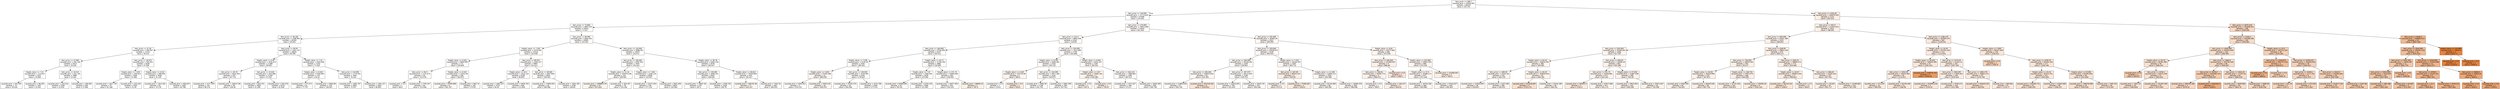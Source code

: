 digraph Tree {
node [shape=box, style="filled", color="black", fontname="helvetica"] ;
edge [fontname="helvetica"] ;
0 [label="item_price <= 489.7\nsquared_error = 42050.902\nsamples = 69219\nvalue = 135.701", fillcolor="#fffdfb"] ;
1 [label="item_price <= 149.905\nsquared_error = 11774.824\nsamples = 67096\nvalue = 110.492", fillcolor="#fffdfc"] ;
0 -> 1 [labeldistance=2.5, labelangle=45, headlabel="True"] ;
2 [label="item_price <= 73.885\nsquared_error = 3855.333\nsamples = 55041\nvalue = 77.321", fillcolor="#fffefd"] ;
1 -> 2 ;
3 [label="item_price <= 38.185\nsquared_error = 1298.965\nsamples = 34350\nvalue = 49.545", fillcolor="#fffefe"] ;
2 -> 3 ;
4 [label="item_price <= 22.36\nsquared_error = 450.907\nsamples = 15721\nvalue = 30.525", fillcolor="#ffffff"] ;
3 -> 4 ;
5 [label="item_price <= 14.985\nsquared_error = 181.166\nsamples = 6513\nvalue = 20.526", fillcolor="#ffffff"] ;
4 -> 5 ;
6 [label="freight_value <= 7.23\nsquared_error = 113.913\nsamples = 2527\nvalue = 15.849", fillcolor="#ffffff"] ;
5 -> 6 ;
7 [label="squared_error = 532.455\nsamples = 70\nvalue = 30.034", fillcolor="#ffffff"] ;
6 -> 7 ;
8 [label="squared_error = 96.093\nsamples = 2457\nvalue = 15.445", fillcolor="#ffffff"] ;
6 -> 8 ;
9 [label="item_price <= 20.015\nsquared_error = 201.145\nsamples = 3986\nvalue = 23.491", fillcolor="#ffffff"] ;
5 -> 9 ;
10 [label="squared_error = 153.016\nsamples = 3296\nvalue = 22.616", fillcolor="#ffffff"] ;
9 -> 10 ;
11 [label="squared_error = 409.962\nsamples = 690\nvalue = 27.666", fillcolor="#ffffff"] ;
9 -> 11 ;
12 [label="item_price <= 28.975\nsquared_error = 520.941\nsamples = 9208\nvalue = 37.599", fillcolor="#fffffe"] ;
4 -> 12 ;
13 [label="freight_value <= 7.035\nsquared_error = 359.914\nsamples = 3560\nvalue = 31.966", fillcolor="#ffffff"] ;
12 -> 13 ;
14 [label="squared_error = 1617.742\nsamples = 57\nvalue = 61.188", fillcolor="#fffefe"] ;
13 -> 14 ;
15 [label="squared_error = 325.326\nsamples = 3503\nvalue = 31.49", fillcolor="#ffffff"] ;
13 -> 15 ;
16 [label="freight_value <= 5.015\nsquared_error = 589.835\nsamples = 5648\nvalue = 41.149", fillcolor="#fffffe"] ;
12 -> 16 ;
17 [label="squared_error = 1612.581\nsamples = 61\nvalue = 74.176", fillcolor="#fffefd"] ;
16 -> 17 ;
18 [label="squared_error = 566.629\nsamples = 5587\nvalue = 40.788", fillcolor="#fffffe"] ;
16 -> 18 ;
19 [label="item_price <= 58.05\nsquared_error = 1451.747\nsamples = 18629\nvalue = 65.595", fillcolor="#fffefe"] ;
3 -> 19 ;
20 [label="freight_value <= 6.46\nsquared_error = 1016.472\nsamples = 11386\nvalue = 58.005", fillcolor="#fffefe"] ;
19 -> 20 ;
21 [label="item_price <= 49.75\nsquared_error = 9010.054\nsamples = 203\nvalue = 107.721", fillcolor="#fffdfc"] ;
20 -> 21 ;
22 [label="squared_error = 2177.059\nsamples = 107\nvalue = 89.276", fillcolor="#fffefd"] ;
21 -> 22 ;
23 [label="squared_error = 15824.138\nsamples = 96\nvalue = 128.28", fillcolor="#fffdfc"] ;
21 -> 23 ;
24 [label="item_price <= 47.825\nsquared_error = 825.686\nsamples = 11183\nvalue = 57.103", fillcolor="#fffefe"] ;
20 -> 24 ;
25 [label="squared_error = 626.331\nsamples = 4904\nvalue = 51.296", fillcolor="#fffefe"] ;
24 -> 25 ;
26 [label="squared_error = 934.478\nsamples = 6279\nvalue = 61.638", fillcolor="#fffefe"] ;
24 -> 26 ;
27 [label="freight_value <= 7.33\nsquared_error = 1903.056\nsamples = 7243\nvalue = 77.528", fillcolor="#fffefd"] ;
19 -> 27 ;
28 [label="freight_value <= 0.045\nsquared_error = 5328.993\nsamples = 179\nvalue = 116.42", fillcolor="#fffdfc"] ;
27 -> 28 ;
29 [label="squared_error = 477.673\nsamples = 61\nvalue = 77.757", fillcolor="#fffefd"] ;
28 -> 29 ;
30 [label="squared_error = 6664.68\nsamples = 118\nvalue = 136.407", fillcolor="#fffdfb"] ;
28 -> 30 ;
31 [label="item_price <= 64.995\nsquared_error = 1776.942\nsamples = 7064\nvalue = 76.542", fillcolor="#fffefd"] ;
27 -> 31 ;
32 [label="squared_error = 1683.767\nsamples = 3663\nvalue = 72.537", fillcolor="#fffefd"] ;
31 -> 32 ;
33 [label="squared_error = 1841.417\nsamples = 3401\nvalue = 80.855", fillcolor="#fffefd"] ;
31 -> 33 ;
34 [label="item_price <= 99.995\nsquared_error = 4692.052\nsamples = 20691\nvalue = 123.434", fillcolor="#fffdfc"] ;
2 -> 34 ;
35 [label="freight_value <= 7.305\nsquared_error = 2479.044\nsamples = 10154\nvalue = 102.538", fillcolor="#fffdfc"] ;
34 -> 35 ;
36 [label="freight_value <= 0.025\nsquared_error = 9944.095\nsamples = 171\nvalue = 156.656", fillcolor="#fefcfb"] ;
35 -> 36 ;
37 [label="item_price <= 94.9\nsquared_error = 2731.672\nsamples = 65\nvalue = 113.578", fillcolor="#fffdfc"] ;
36 -> 37 ;
38 [label="squared_error = 0.0\nsamples = 1\nvalue = 89.9", fillcolor="#fffefd"] ;
37 -> 38 ;
39 [label="squared_error = 2765.457\nsamples = 64\nvalue = 113.948", fillcolor="#fffdfc"] ;
37 -> 39 ;
40 [label="freight_value <= 0.545\nsquared_error = 12531.09\nsamples = 106\nvalue = 183.072", fillcolor="#fefcfa"] ;
36 -> 40 ;
41 [label="squared_error = 34390.889\nsamples = 6\nvalue = 341.767", fillcolor="#fef9f5"] ;
40 -> 41 ;
42 [label="squared_error = 9617.8\nsamples = 100\nvalue = 173.55", fillcolor="#fefcfa"] ;
40 -> 42 ;
43 [label="item_price <= 89.935\nsquared_error = 2300.147\nsamples = 9983\nvalue = 101.611", fillcolor="#fffdfc"] ;
35 -> 43 ;
44 [label="freight_value <= 24.0\nsquared_error = 2422.125\nsamples = 6158\nvalue = 96.833", fillcolor="#fffdfd"] ;
43 -> 44 ;
45 [label="squared_error = 1662.547\nsamples = 5312\nvalue = 94.44", fillcolor="#fffefd"] ;
44 -> 45 ;
46 [label="squared_error = 6929.763\nsamples = 846\nvalue = 111.858", fillcolor="#fffdfc"] ;
44 -> 46 ;
47 [label="item_price <= 89.985\nsquared_error = 2007.848\nsamples = 3825\nvalue = 109.303", fillcolor="#fffdfc"] ;
43 -> 47 ;
48 [label="squared_error = 13905.832\nsamples = 26\nvalue = 169.568", fillcolor="#fefcfa"] ;
47 -> 48 ;
49 [label="squared_error = 1901.393\nsamples = 3799\nvalue = 108.89", fillcolor="#fffdfc"] ;
47 -> 49 ;
50 [label="item_price <= 129.995\nsquared_error = 5998.351\nsamples = 10537\nvalue = 143.571", fillcolor="#fffdfb"] ;
34 -> 50 ;
51 [label="item_price <= 100.065\nsquared_error = 5597.822\nsamples = 7059\nvalue = 135.024", fillcolor="#fffdfb"] ;
50 -> 51 ;
52 [label="freight_value <= 11.16\nsquared_error = 102674.248\nsamples = 101\nvalue = 209.901", fillcolor="#fefbf9"] ;
51 -> 52 ;
53 [label="squared_error = 299886.578\nsamples = 23\nvalue = 547.826", fillcolor="#fdf5ef"] ;
52 -> 53 ;
54 [label="squared_error = 920.447\nsamples = 78\nvalue = 110.256", fillcolor="#fffdfc"] ;
52 -> 54 ;
55 [label="freight_value <= 7.645\nsquared_error = 4106.129\nsamples = 6958\nvalue = 133.937", fillcolor="#fffdfc"] ;
51 -> 55 ;
56 [label="squared_error = 15272.454\nsamples = 138\nvalue = 177.116", fillcolor="#fefcfa"] ;
55 -> 56 ;
57 [label="squared_error = 3841.694\nsamples = 6820\nvalue = 133.064", fillcolor="#fffdfc"] ;
55 -> 57 ;
58 [label="freight_value <= 38.78\nsquared_error = 6362.138\nsamples = 3478\nvalue = 160.917", fillcolor="#fefcfb"] ;
50 -> 58 ;
59 [label="item_price <= 130.085\nsquared_error = 4490.241\nsamples = 3053\nvalue = 158.035", fillcolor="#fefcfb"] ;
58 -> 59 ;
60 [label="squared_error = 19847.36\nsamples = 125\nvalue = 187.2", fillcolor="#fefcfa"] ;
59 -> 60 ;
61 [label="squared_error = 3796.763\nsamples = 2928\nvalue = 156.79", fillcolor="#fefcfb"] ;
59 -> 61 ;
62 [label="freight_value <= 38.815\nsquared_error = 19320.804\nsamples = 425\nvalue = 181.617", fillcolor="#fefcfa"] ;
58 -> 62 ;
63 [label="squared_error = 166791.96\nsamples = 17\nvalue = 543.147", fillcolor="#fdf5ef"] ;
62 -> 63 ;
64 [label="squared_error = 7503.26\nsamples = 408\nvalue = 166.553", fillcolor="#fefcfb"] ;
62 -> 64 ;
65 [label="item_price <= 279.995\nsquared_error = 19972.608\nsamples = 12055\nvalue = 261.943", fillcolor="#fefaf8"] ;
1 -> 65 ;
66 [label="item_price <= 212.2\nsquared_error = 9803.238\nsamples = 9142\nvalue = 220.95", fillcolor="#fefbf9"] ;
65 -> 66 ;
67 [label="item_price <= 169.995\nsquared_error = 9726.058\nsamples = 6437\nvalue = 203.411", fillcolor="#fefbf9"] ;
66 -> 67 ;
68 [label="freight_value <= 7.595\nsquared_error = 5720.35\nsamples = 2555\nvalue = 180.355", fillcolor="#fefcfa"] ;
67 -> 68 ;
69 [label="freight_value <= 3.655\nsquared_error = 37425.568\nsamples = 21\nvalue = 386.939", fillcolor="#fef8f4"] ;
68 -> 69 ;
70 [label="squared_error = 5304.813\nsamples = 5\nvalue = 219.132", fillcolor="#fefbf9"] ;
69 -> 70 ;
71 [label="squared_error = 35913.63\nsamples = 16\nvalue = 439.379", fillcolor="#fdf7f3"] ;
69 -> 71 ;
72 [label="item_price <= 149.945\nsquared_error = 5100.991\nsamples = 2534\nvalue = 178.643", fillcolor="#fefcfa"] ;
68 -> 72 ;
73 [label="squared_error = 25202.575\nsamples = 34\nvalue = 264.596", fillcolor="#fefaf8"] ;
72 -> 73 ;
74 [label="squared_error = 4725.768\nsamples = 2500\nvalue = 177.474", fillcolor="#fefcfa"] ;
72 -> 74 ;
75 [label="freight_value <= 43.71\nsquared_error = 11782.342\nsamples = 3882\nvalue = 218.585", fillcolor="#fefbf9"] ;
67 -> 75 ;
76 [label="freight_value <= 7.67\nsquared_error = 7584.502\nsamples = 3428\nvalue = 213.564", fillcolor="#fefbf9"] ;
75 -> 76 ;
77 [label="squared_error = 60369.861\nsamples = 42\nvalue = 347.61", fillcolor="#fef9f5"] ;
76 -> 77 ;
78 [label="squared_error = 6704.105\nsamples = 3386\nvalue = 211.901", fillcolor="#fefbf9"] ;
76 -> 78 ;
79 [label="freight_value <= 271.75\nsquared_error = 41850.692\nsamples = 454\nvalue = 256.502", fillcolor="#fefaf8"] ;
75 -> 79 ;
80 [label="squared_error = 40477.854\nsamples = 452\nvalue = 254.153", fillcolor="#fefbf8"] ;
79 -> 80 ;
81 [label="squared_error = 68906.25\nsamples = 2\nvalue = 787.5", fillcolor="#fcf1e8"] ;
79 -> 81 ;
82 [label="item_price <= 240.995\nsquared_error = 7512.696\nsamples = 2705\nvalue = 262.689", fillcolor="#fefaf8"] ;
66 -> 82 ;
83 [label="freight_value <= 6.545\nsquared_error = 6284.361\nsamples = 1418\nvalue = 245.133", fillcolor="#fefbf8"] ;
82 -> 83 ;
84 [label="freight_value <= 2.345\nsquared_error = 122710.09\nsamples = 2\nvalue = 569.3", fillcolor="#fdf5ef"] ;
83 -> 84 ;
85 [label="squared_error = 0.0\nsamples = 1\nvalue = 219.0", fillcolor="#fefbf9"] ;
84 -> 85 ;
86 [label="squared_error = 0.0\nsamples = 1\nvalue = 919.6", fillcolor="#fceee4"] ;
84 -> 86 ;
87 [label="item_price <= 234.995\nsquared_error = 5971.284\nsamples = 1416\nvalue = 244.675", fillcolor="#fefbf8"] ;
83 -> 87 ;
88 [label="squared_error = 5695.49\nsamples = 1148\nvalue = 241.702", fillcolor="#fefbf8"] ;
87 -> 88 ;
89 [label="squared_error = 6952.595\nsamples = 268\nvalue = 257.411", fillcolor="#fefaf8"] ;
87 -> 89 ;
90 [label="freight_value <= 6.645\nsquared_error = 8152.327\nsamples = 1287\nvalue = 282.032", fillcolor="#fefaf7"] ;
82 -> 90 ;
91 [label="freight_value <= 2.87\nsquared_error = 14062.402\nsamples = 2\nvalue = 616.385", fillcolor="#fdf4ed"] ;
90 -> 91 ;
92 [label="squared_error = 0.0\nsamples = 1\nvalue = 497.8", fillcolor="#fdf6f1"] ;
91 -> 92 ;
93 [label="squared_error = 0.0\nsamples = 1\nvalue = 734.97", fillcolor="#fcf2ea"] ;
91 -> 93 ;
94 [label="item_price <= 262.415\nsquared_error = 7968.862\nsamples = 1285\nvalue = 281.512", fillcolor="#fefaf7"] ;
90 -> 94 ;
95 [label="squared_error = 7471.627\nsamples = 789\nvalue = 272.57", fillcolor="#fefaf7"] ;
94 -> 95 ;
96 [label="squared_error = 8430.308\nsamples = 496\nvalue = 295.736", fillcolor="#fefaf7"] ;
94 -> 96 ;
97 [label="item_price <= 397.895\nsquared_error = 30063.29\nsamples = 2913\nvalue = 390.592", fillcolor="#fef8f4"] ;
65 -> 97 ;
98 [label="item_price <= 329.995\nsquared_error = 25538.673\nsamples = 2229\nvalue = 364.525", fillcolor="#fef8f5"] ;
97 -> 98 ;
99 [label="item_price <= 284.995\nsquared_error = 25329.281\nsamples = 1209\nvalue = 339.901", fillcolor="#fef9f5"] ;
98 -> 99 ;
100 [label="item_price <= 284.945\nsquared_error = 149423.814\nsamples = 63\nvalue = 422.293", fillcolor="#fdf7f3"] ;
99 -> 100 ;
101 [label="squared_error = 21806.638\nsamples = 57\nvalue = 326.749", fillcolor="#fef9f6"] ;
100 -> 101 ;
102 [label="squared_error = 451218.334\nsamples = 6\nvalue = 1329.953", fillcolor="#fae6d8"] ;
100 -> 102 ;
103 [label="item_price <= 307.975\nsquared_error = 18113.635\nsamples = 1146\nvalue = 335.372", fillcolor="#fef9f6"] ;
99 -> 103 ;
104 [label="squared_error = 12610.054\nsamples = 709\nvalue = 322.443", fillcolor="#fef9f6"] ;
103 -> 104 ;
105 [label="squared_error = 26331.59\nsamples = 437\nvalue = 356.348", fillcolor="#fef9f5"] ;
103 -> 105 ;
106 [label="freight_value <= 7.425\nsquared_error = 24216.333\nsamples = 1020\nvalue = 393.712", fillcolor="#fef8f4"] ;
98 -> 106 ;
107 [label="item_price <= 337.95\nsquared_error = 80533.107\nsamples = 4\nvalue = 932.95", fillcolor="#fbeee4"] ;
106 -> 107 ;
108 [label="squared_error = 0.0\nsamples = 1\nvalue = 671.8", fillcolor="#fcf3ec"] ;
107 -> 108 ;
109 [label="squared_error = 77066.667\nsamples = 3\nvalue = 1020.0", fillcolor="#fbece1"] ;
107 -> 109 ;
110 [label="freight_value <= 11.395\nsquared_error = 22845.311\nsamples = 1016\nvalue = 391.589", fillcolor="#fef8f4"] ;
106 -> 110 ;
111 [label="squared_error = 82742.883\nsamples = 68\nvalue = 440.283", fillcolor="#fdf7f2"] ;
110 -> 111 ;
112 [label="squared_error = 18366.578\nsamples = 948\nvalue = 388.096", fillcolor="#fef8f4"] ;
110 -> 112 ;
113 [label="freight_value <= 8.83\nsquared_error = 35377.663\nsamples = 684\nvalue = 475.539", fillcolor="#fdf6f1"] ;
97 -> 113 ;
114 [label="item_price <= 445.945\nsquared_error = 122385.007\nsamples = 4\nvalue = 868.48", fillcolor="#fcefe6"] ;
113 -> 114 ;
115 [label="item_price <= 406.81\nsquared_error = 44283.774\nsamples = 3\nvalue = 696.073", fillcolor="#fcf2eb"] ;
114 -> 115 ;
116 [label="squared_error = 0.0\nsamples = 1\nvalue = 399.0", fillcolor="#fef8f4"] ;
115 -> 116 ;
117 [label="squared_error = 236.237\nsamples = 2\nvalue = 844.61", fillcolor="#fcefe7"] ;
115 -> 117 ;
118 [label="squared_error = 0.0\nsamples = 1\nvalue = 1385.7", fillcolor="#fae5d7"] ;
114 -> 118 ;
119 [label="freight_value <= 225.985\nsquared_error = 33952.263\nsamples = 680\nvalue = 473.228", fillcolor="#fdf6f2"] ;
113 -> 119 ;
120 [label="freight_value <= 27.6\nsquared_error = 32589.173\nsamples = 677\nvalue = 471.248", fillcolor="#fdf6f2"] ;
119 -> 120 ;
121 [label="squared_error = 10733.186\nsamples = 368\nvalue = 450.966", fillcolor="#fdf7f2"] ;
120 -> 121 ;
122 [label="squared_error = 57544.927\nsamples = 309\nvalue = 495.403", fillcolor="#fdf6f1"] ;
120 -> 122 ;
123 [label="squared_error = 141066.667\nsamples = 3\nvalue = 920.0", fillcolor="#fceee4"] ;
119 -> 123 ;
124 [label="item_price <= 1433.45\nsquared_error = 344070.525\nsamples = 2123\nvalue = 932.414", fillcolor="#fbeee4"] ;
0 -> 124 [labeldistance=2.5, labelangle=-45, headlabel="False"] ;
125 [label="item_price <= 952.5\nsquared_error = 114413.615\nsamples = 1915\nvalue = 798.045", fillcolor="#fcf0e8"] ;
124 -> 125 ;
126 [label="item_price <= 699.995\nsquared_error = 43441.389\nsamples = 1523\nvalue = 689.822", fillcolor="#fcf2eb"] ;
125 -> 126 ;
127 [label="item_price <= 550.995\nsquared_error = 30169.363\nsamples = 1048\nvalue = 617.597", fillcolor="#fdf4ed"] ;
126 -> 127 ;
128 [label="freight_value <= 64.45\nsquared_error = 40919.258\nsamples = 386\nvalue = 556.081", fillcolor="#fdf5ef"] ;
127 -> 128 ;
129 [label="item_price <= 498.95\nsquared_error = 20141.83\nsamples = 333\nvalue = 540.136", fillcolor="#fdf5f0"] ;
128 -> 129 ;
130 [label="squared_error = 119424.867\nsamples = 48\nvalue = 618.647", fillcolor="#fdf4ed"] ;
129 -> 130 ;
131 [label="squared_error = 2207.485\nsamples = 285\nvalue = 526.913", fillcolor="#fdf5f0"] ;
129 -> 131 ;
132 [label="freight_value <= 65.29\nsquared_error = 159830.044\nsamples = 53\nvalue = 656.265", fillcolor="#fdf3ec"] ;
128 -> 132 ;
133 [label="squared_error = 614236.897\nsamples = 4\nvalue = 1722.175", fillcolor="#f8dfcd"] ;
132 -> 133 ;
134 [label="squared_error = 22416.189\nsamples = 49\nvalue = 569.252", fillcolor="#fdf5ef"] ;
132 -> 134 ;
135 [label="item_price <= 658.95\nsquared_error = 20408.18\nsamples = 662\nvalue = 653.466", fillcolor="#fdf3ec"] ;
127 -> 135 ;
136 [label="item_price <= 551.75\nsquared_error = 22448.881\nsamples = 473\nvalue = 633.163", fillcolor="#fdf3ed"] ;
135 -> 136 ;
137 [label="squared_error = 303601.0\nsamples = 2\nvalue = 1102.0", fillcolor="#fbebdf"] ;
136 -> 137 ;
138 [label="squared_error = 20317.696\nsamples = 471\nvalue = 631.172", fillcolor="#fdf3ed"] ;
136 -> 138 ;
139 [label="freight_value <= 57.955\nsquared_error = 11687.308\nsamples = 189\nvalue = 704.28", fillcolor="#fcf2eb"] ;
135 -> 139 ;
140 [label="squared_error = 5815.004\nsamples = 144\nvalue = 695.208", fillcolor="#fcf2eb"] ;
139 -> 140 ;
141 [label="squared_error = 29372.647\nsamples = 45\nvalue = 733.309", fillcolor="#fcf2ea"] ;
139 -> 141 ;
142 [label="item_price <= 848.95\nsquared_error = 35822.146\nsamples = 475\nvalue = 849.172", fillcolor="#fcefe6"] ;
126 -> 142 ;
143 [label="item_price <= 759.995\nsquared_error = 35825.592\nsamples = 301\nvalue = 810.27", fillcolor="#fcf0e8"] ;
142 -> 143 ;
144 [label="freight_value <= 36.58\nsquared_error = 30019.908\nsamples = 133\nvalue = 767.872", fillcolor="#fcf1e9"] ;
143 -> 144 ;
145 [label="squared_error = 6336.593\nsamples = 84\nvalue = 744.625", fillcolor="#fcf1ea"] ;
144 -> 145 ;
146 [label="squared_error = 68105.048\nsamples = 49\nvalue = 807.726", fillcolor="#fcf0e8"] ;
144 -> 146 ;
147 [label="freight_value <= 138.735\nsquared_error = 37872.074\nsamples = 168\nvalue = 843.835", fillcolor="#fcefe7"] ;
143 -> 147 ;
148 [label="squared_error = 32731.444\nsamples = 162\nvalue = 836.823", fillcolor="#fcf0e7"] ;
147 -> 148 ;
149 [label="squared_error = 139496.36\nsamples = 6\nvalue = 1033.163", fillcolor="#fbece1"] ;
147 -> 149 ;
150 [label="item_price <= 849.25\nsquared_error = 28669.473\nsamples = 174\nvalue = 916.468", fillcolor="#fceee4"] ;
142 -> 150 ;
151 [label="freight_value <= 20.07\nsquared_error = 189553.204\nsamples = 17\nvalue = 998.824", fillcolor="#fbede2"] ;
150 -> 151 ;
152 [label="squared_error = 461312.64\nsamples = 5\nvalue = 1358.4", fillcolor="#fae6d7"] ;
151 -> 152 ;
153 [label="squared_error = 0.0\nsamples = 12\nvalue = 849.0", fillcolor="#fcefe6"] ;
151 -> 153 ;
154 [label="item_price <= 866.83\nsquared_error = 10435.024\nsamples = 157\nvalue = 907.551", fillcolor="#fceee5"] ;
150 -> 154 ;
155 [label="squared_error = 29.645\nsamples = 33\nvalue = 855.717", fillcolor="#fcefe6"] ;
154 -> 155 ;
156 [label="squared_error = 12298.883\nsamples = 124\nvalue = 921.345", fillcolor="#fbeee4"] ;
154 -> 156 ;
157 [label="item_price <= 1180.475\nsquared_error = 167855.375\nsamples = 392\nvalue = 1218.516", fillcolor="#fae8dc"] ;
125 -> 157 ;
158 [label="freight_value <= 24.54\nsquared_error = 207201.203\nsamples = 214\nvalue = 1112.044", fillcolor="#fbeadf"] ;
157 -> 158 ;
159 [label="freight_value <= 24.455\nsquared_error = 748240.385\nsamples = 52\nvalue = 1282.224", fillcolor="#fae7da"] ;
158 -> 159 ;
160 [label="item_price <= 1052.95\nsquared_error = 49225.983\nsamples = 50\nvalue = 1115.911", fillcolor="#fbeadf"] ;
159 -> 160 ;
161 [label="squared_error = 574.025\nsamples = 19\nvalue = 999.939", fillcolor="#fbede2"] ;
160 -> 161 ;
162 [label="squared_error = 65749.448\nsamples = 31\nvalue = 1186.99", fillcolor="#fae9dc"] ;
160 -> 162 ;
163 [label="squared_error = 244579.703\nsamples = 2\nvalue = 5440.05", fillcolor="#ea995f"] ;
159 -> 163 ;
164 [label="item_price <= 1074.45\nsquared_error = 21254.12\nsamples = 162\nvalue = 1057.418", fillcolor="#fbebe0"] ;
158 -> 164 ;
165 [label="item_price <= 959.495\nsquared_error = 17009.443\nsamples = 109\nvalue = 1019.326", fillcolor="#fbece1"] ;
164 -> 165 ;
166 [label="squared_error = 204589.018\nsamples = 3\nvalue = 1278.33", fillcolor="#fae7da"] ;
165 -> 166 ;
167 [label="squared_error = 9748.274\nsamples = 106\nvalue = 1011.996", fillcolor="#fbece2"] ;
165 -> 167 ;
168 [label="item_price <= 1083.375\nsquared_error = 20862.473\nsamples = 53\nvalue = 1135.758", fillcolor="#fbeade"] ;
164 -> 168 ;
169 [label="squared_error = 291643.202\nsamples = 2\nvalue = 1619.94", fillcolor="#f9e1d0"] ;
168 -> 169 ;
170 [label="squared_error = 689.664\nsamples = 51\nvalue = 1116.77", fillcolor="#fbeadf"] ;
168 -> 170 ;
171 [label="freight_value <= 7.895\nsquared_error = 90537.449\nsamples = 178\nvalue = 1346.521", fillcolor="#fae6d8"] ;
157 -> 171 ;
172 [label="squared_error = 0.0\nsamples = 1\nvalue = 2361.9", fillcolor="#f6d3ba"] ;
171 -> 172 ;
173 [label="item_price <= 1336.25\nsquared_error = 85191.228\nsamples = 177\nvalue = 1340.785", fillcolor="#fae6d8"] ;
171 -> 173 ;
174 [label="freight_value <= 23.15\nsquared_error = 92323.701\nsamples = 121\nvalue = 1303.264", fillcolor="#fae7d9"] ;
173 -> 174 ;
175 [label="squared_error = 334282.711\nsamples = 22\nvalue = 1460.435", fillcolor="#f9e4d4"] ;
174 -> 175 ;
176 [label="squared_error = 31845.668\nsamples = 99\nvalue = 1268.337", fillcolor="#fae8da"] ;
174 -> 176 ;
177 [label="freight_value <= 30.585\nsquared_error = 60165.628\nsamples = 56\nvalue = 1421.856", fillcolor="#fae5d6"] ;
173 -> 177 ;
178 [label="squared_error = 185978.968\nsamples = 16\nvalue = 1550.528", fillcolor="#f9e2d2"] ;
177 -> 178 ;
179 [label="squared_error = 568.718\nsamples = 40\nvalue = 1370.387", fillcolor="#fae6d7"] ;
177 -> 179 ;
180 [label="item_price <= 2875.325\nsquared_error = 761838.301\nsamples = 208\nvalue = 2169.505", fillcolor="#f7d7c0"] ;
124 -> 180 ;
181 [label="item_price <= 2184.5\nsquared_error = 335368.286\nsamples = 184\nvalue = 1955.862", fillcolor="#f7dbc6"] ;
180 -> 181 ;
182 [label="item_price <= 1649.995\nsquared_error = 245554.649\nsamples = 146\nvalue = 1802.997", fillcolor="#f8ddca"] ;
181 -> 182 ;
183 [label="freight_value <= 20.75\nsquared_error = 80761.983\nsamples = 58\nvalue = 1586.244", fillcolor="#f9e2d1"] ;
182 -> 183 ;
184 [label="squared_error = 0.0\nsamples = 1\nvalue = 2874.0", fillcolor="#f4c9ab"] ;
183 -> 184 ;
185 [label="item_price <= 1576.1\nsquared_error = 52575.196\nsamples = 57\nvalue = 1563.652", fillcolor="#f9e2d1"] ;
183 -> 185 ;
186 [label="squared_error = 1957.33\nsamples = 33\nvalue = 1483.828", fillcolor="#f9e3d4"] ;
185 -> 186 ;
187 [label="squared_error = 101367.002\nsamples = 24\nvalue = 1673.409", fillcolor="#f9e0ce"] ;
185 -> 187 ;
188 [label="item_price <= 1684.0\nsquared_error = 302793.546\nsamples = 88\nvalue = 1945.857", fillcolor="#f8dbc6"] ;
182 -> 188 ;
189 [label="item_price <= 1676.0\nsquared_error = 3451891.472\nsamples = 6\nvalue = 2784.167", fillcolor="#f4cbad"] ;
188 -> 189 ;
190 [label="squared_error = 499199.188\nsamples = 4\nvalue = 2076.25", fillcolor="#f7d8c2"] ;
189 -> 190 ;
191 [label="squared_error = 6350400.0\nsamples = 2\nvalue = 4200.0", fillcolor="#efb184"] ;
189 -> 191 ;
192 [label="item_price <= 1942.29\nsquared_error = 17187.56\nsamples = 82\nvalue = 1884.518", fillcolor="#f8dcc8"] ;
188 -> 192 ;
193 [label="squared_error = 5609.696\nsamples = 54\nvalue = 1804.76", fillcolor="#f8ddca"] ;
192 -> 193 ;
194 [label="squared_error = 3588.06\nsamples = 28\nvalue = 2038.336", fillcolor="#f7d9c3"] ;
192 -> 194 ;
195 [label="freight_value <= 23.5\nsquared_error = 245714.162\nsamples = 38\nvalue = 2543.184", fillcolor="#f5d0b5"] ;
181 -> 195 ;
196 [label="item_price <= 2349.875\nsquared_error = 902737.516\nsamples = 2\nvalue = 3449.875", fillcolor="#f2bf9a"] ;
195 -> 196 ;
197 [label="squared_error = 0.0\nsamples = 1\nvalue = 4400.0", fillcolor="#eead7e"] ;
196 -> 197 ;
198 [label="squared_error = 0.0\nsamples = 1\nvalue = 2499.75", fillcolor="#f5d0b6"] ;
196 -> 198 ;
199 [label="item_price <= 2299.475\nsquared_error = 161003.933\nsamples = 36\nvalue = 2492.812", fillcolor="#f5d1b6"] ;
195 -> 199 ;
200 [label="item_price <= 2239.5\nsquared_error = 1177.734\nsamples = 8\nvalue = 2231.375", fillcolor="#f6d5be"] ;
199 -> 200 ;
201 [label="squared_error = 101.76\nsamples = 5\nvalue = 2207.2", fillcolor="#f7d6be"] ;
200 -> 201 ;
202 [label="squared_error = 373.556\nsamples = 3\nvalue = 2271.667", fillcolor="#f6d5bd"] ;
200 -> 202 ;
203 [label="item_price <= 2624.5\nsquared_error = 181560.664\nsamples = 28\nvalue = 2567.508", fillcolor="#f5cfb4"] ;
199 -> 203 ;
204 [label="squared_error = 251977.134\nsamples = 19\nvalue = 2500.313", fillcolor="#f5d0b6"] ;
203 -> 204 ;
205 [label="squared_error = 3247.98\nsamples = 9\nvalue = 2709.366", fillcolor="#f5ccb0"] ;
203 -> 205 ;
206 [label="item_price <= 5649.0\nsquared_error = 998683.623\nsamples = 24\nvalue = 3807.438", fillcolor="#f0b88f"] ;
180 -> 206 ;
207 [label="item_price <= 3544.995\nsquared_error = 305367.216\nsamples = 22\nvalue = 3552.024", fillcolor="#f1bd97"] ;
206 -> 207 ;
208 [label="item_price <= 3261.995\nsquared_error = 14455.667\nsamples = 11\nvalue = 3061.776", fillcolor="#f3c6a5"] ;
207 -> 208 ;
209 [label="item_price <= 3052.495\nsquared_error = 3318.503\nsamples = 10\nvalue = 3027.955", fillcolor="#f3c7a6"] ;
208 -> 209 ;
210 [label="squared_error = 285.188\nsamples = 7\nvalue = 2991.509", fillcolor="#f3c7a7"] ;
209 -> 210 ;
211 [label="squared_error = 64.687\nsamples = 3\nvalue = 3112.997", fillcolor="#f3c5a4"] ;
209 -> 211 ;
212 [label="squared_error = 0.0\nsamples = 1\nvalue = 3399.99", fillcolor="#f2c09b"] ;
208 -> 212 ;
213 [label="item_price <= 4344.995\nsquared_error = 115593.988\nsamples = 11\nvalue = 4042.271", fillcolor="#efb388"] ;
207 -> 213 ;
214 [label="item_price <= 3799.5\nsquared_error = 23313.321\nsamples = 9\nvalue = 3897.331", fillcolor="#f0b68d"] ;
213 -> 214 ;
215 [label="squared_error = 22.2\nsamples = 3\nvalue = 3696.663", fillcolor="#f1ba93"] ;
214 -> 215 ;
216 [label="squared_error = 4758.214\nsamples = 6\nvalue = 3997.665", fillcolor="#f0b48a"] ;
214 -> 216 ;
217 [label="item_price <= 4694.5\nsquared_error = 10920.25\nsamples = 2\nvalue = 4694.5", fillcolor="#eda775"] ;
213 -> 217 ;
218 [label="squared_error = 0.0\nsamples = 1\nvalue = 4590.0", fillcolor="#eda978"] ;
217 -> 218 ;
219 [label="squared_error = 0.0\nsamples = 1\nvalue = 4799.0", fillcolor="#eca572"] ;
217 -> 219 ;
220 [label="freight_value <= 210.985\nsquared_error = 13924.0\nsamples = 2\nvalue = 6617.0", fillcolor="#e5833c"] ;
206 -> 220 ;
221 [label="squared_error = 0.0\nsamples = 1\nvalue = 6735.0", fillcolor="#e58139"] ;
220 -> 221 ;
222 [label="squared_error = 0.0\nsamples = 1\nvalue = 6499.0", fillcolor="#e68540"] ;
220 -> 222 ;
}
